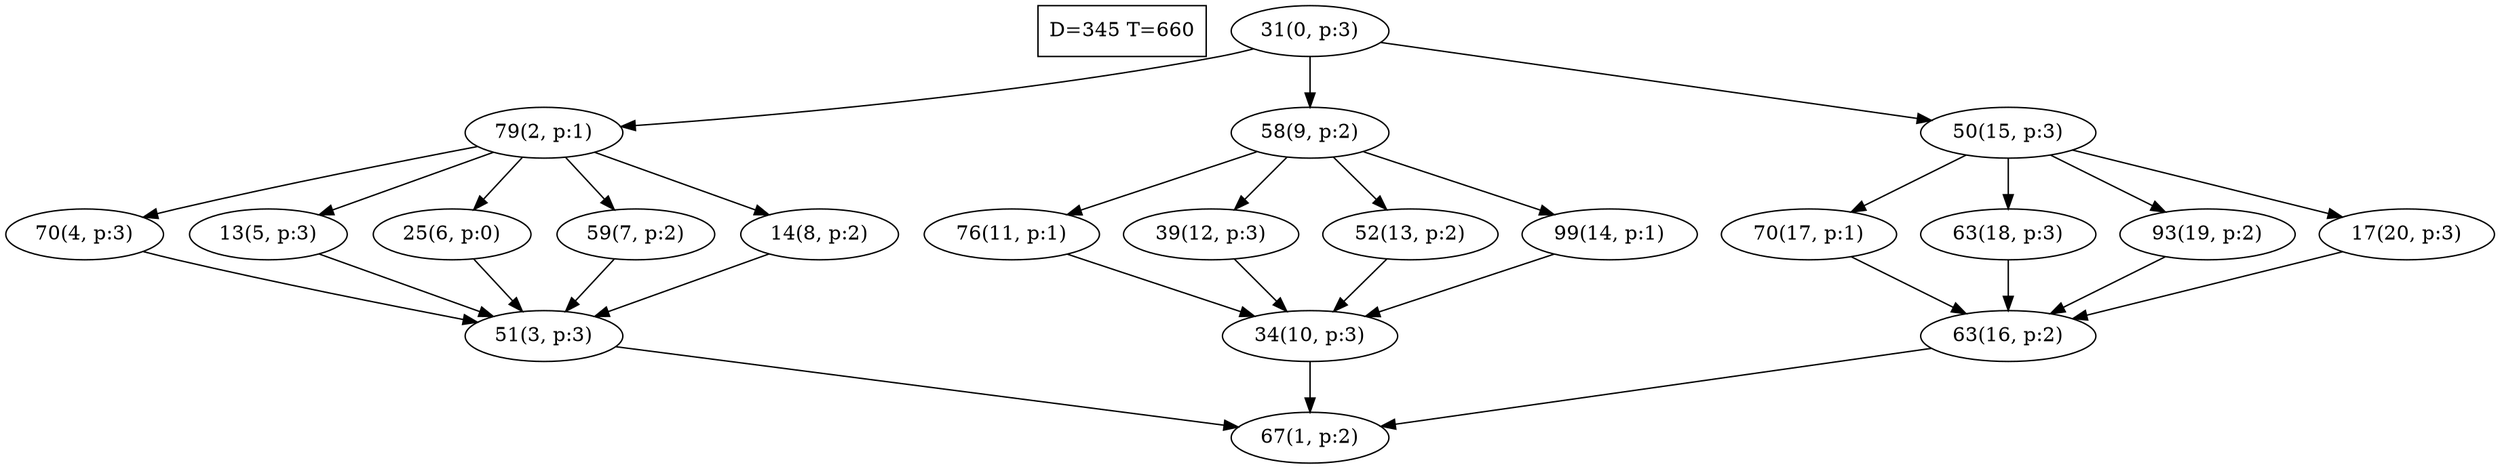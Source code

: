 digraph Task {
i [shape=box, label="D=345 T=660"]; 
0 [label="31(0, p:3)"];
1 [label="67(1, p:2)"];
2 [label="79(2, p:1)"];
3 [label="51(3, p:3)"];
4 [label="70(4, p:3)"];
5 [label="13(5, p:3)"];
6 [label="25(6, p:0)"];
7 [label="59(7, p:2)"];
8 [label="14(8, p:2)"];
9 [label="58(9, p:2)"];
10 [label="34(10, p:3)"];
11 [label="76(11, p:1)"];
12 [label="39(12, p:3)"];
13 [label="52(13, p:2)"];
14 [label="99(14, p:1)"];
15 [label="50(15, p:3)"];
16 [label="63(16, p:2)"];
17 [label="70(17, p:1)"];
18 [label="63(18, p:3)"];
19 [label="93(19, p:2)"];
20 [label="17(20, p:3)"];
0 -> 2;
0 -> 9;
0 -> 15;
2 -> 4;
2 -> 5;
2 -> 6;
2 -> 7;
2 -> 8;
3 -> 1;
4 -> 3;
5 -> 3;
6 -> 3;
7 -> 3;
8 -> 3;
9 -> 11;
9 -> 12;
9 -> 13;
9 -> 14;
10 -> 1;
11 -> 10;
12 -> 10;
13 -> 10;
14 -> 10;
15 -> 17;
15 -> 18;
15 -> 19;
15 -> 20;
16 -> 1;
17 -> 16;
18 -> 16;
19 -> 16;
20 -> 16;
}